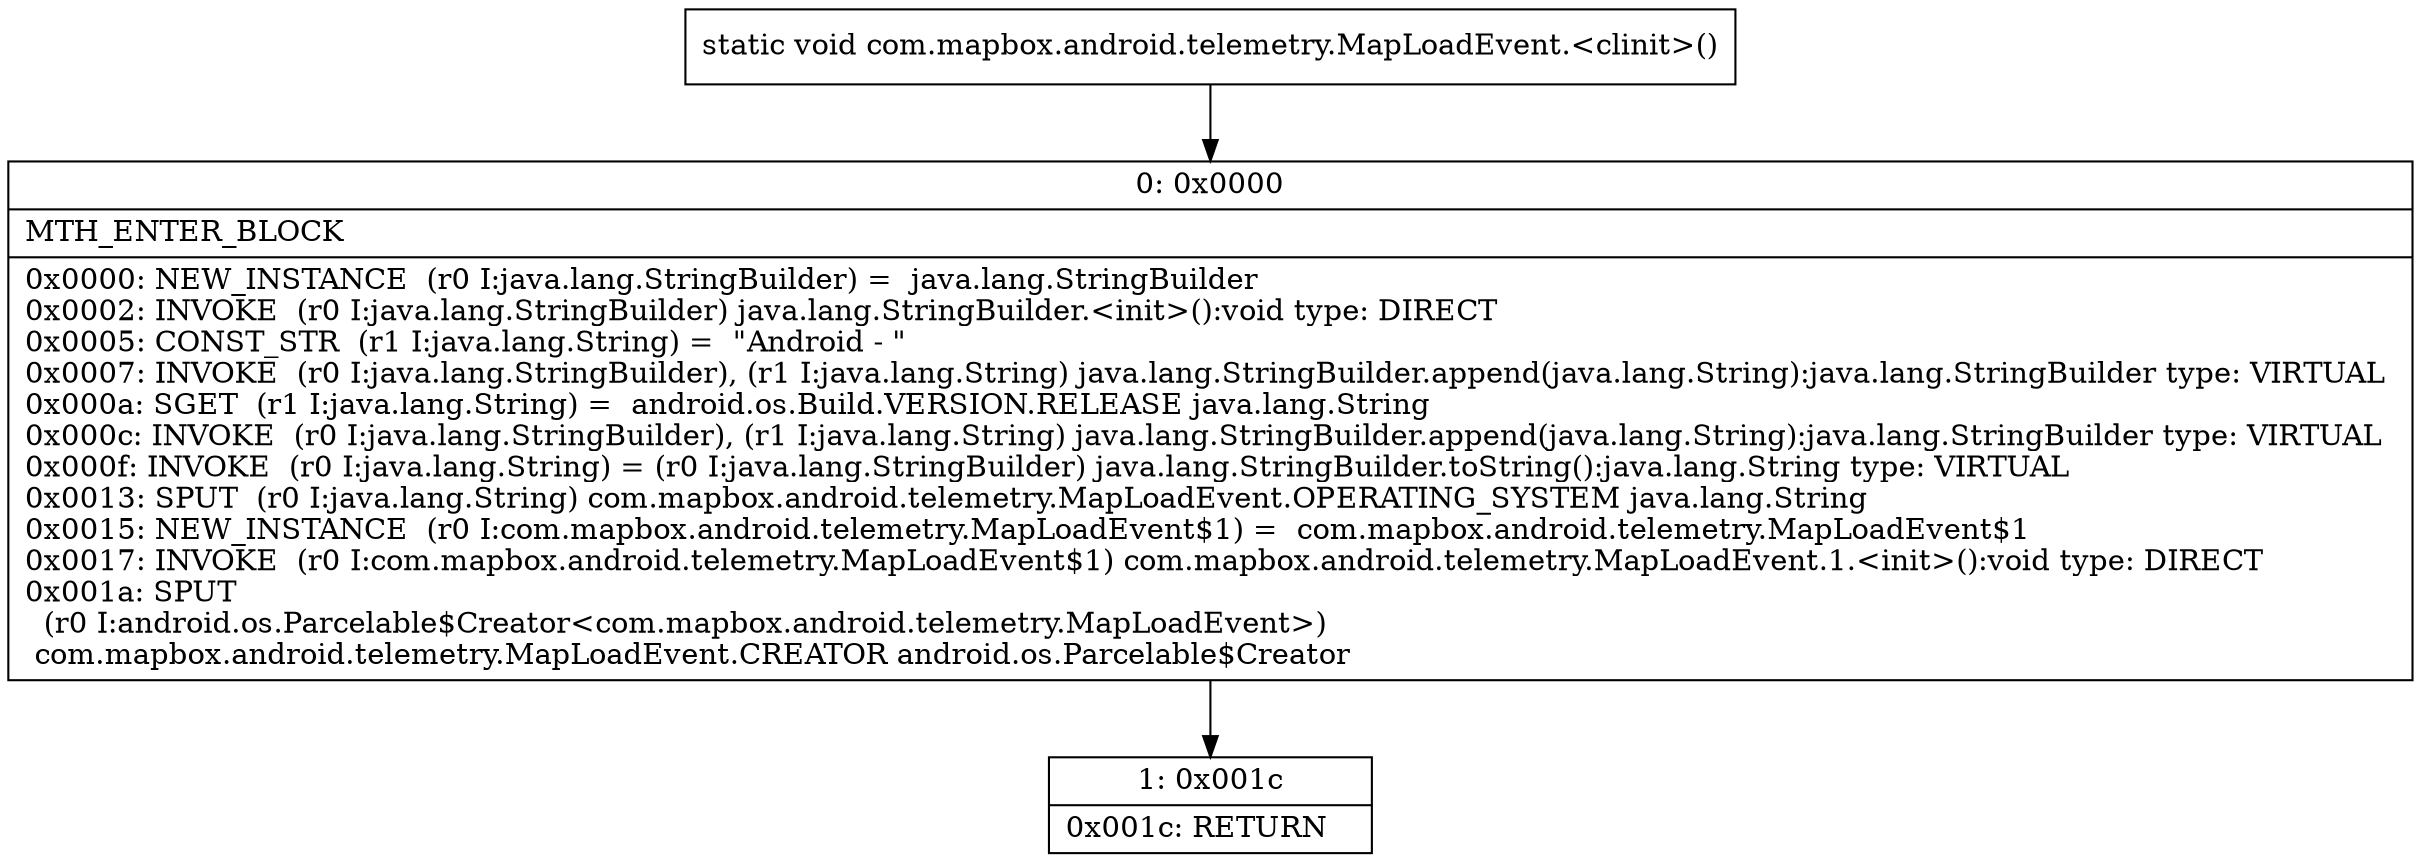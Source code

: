 digraph "CFG forcom.mapbox.android.telemetry.MapLoadEvent.\<clinit\>()V" {
Node_0 [shape=record,label="{0\:\ 0x0000|MTH_ENTER_BLOCK\l|0x0000: NEW_INSTANCE  (r0 I:java.lang.StringBuilder) =  java.lang.StringBuilder \l0x0002: INVOKE  (r0 I:java.lang.StringBuilder) java.lang.StringBuilder.\<init\>():void type: DIRECT \l0x0005: CONST_STR  (r1 I:java.lang.String) =  \"Android \- \" \l0x0007: INVOKE  (r0 I:java.lang.StringBuilder), (r1 I:java.lang.String) java.lang.StringBuilder.append(java.lang.String):java.lang.StringBuilder type: VIRTUAL \l0x000a: SGET  (r1 I:java.lang.String) =  android.os.Build.VERSION.RELEASE java.lang.String \l0x000c: INVOKE  (r0 I:java.lang.StringBuilder), (r1 I:java.lang.String) java.lang.StringBuilder.append(java.lang.String):java.lang.StringBuilder type: VIRTUAL \l0x000f: INVOKE  (r0 I:java.lang.String) = (r0 I:java.lang.StringBuilder) java.lang.StringBuilder.toString():java.lang.String type: VIRTUAL \l0x0013: SPUT  (r0 I:java.lang.String) com.mapbox.android.telemetry.MapLoadEvent.OPERATING_SYSTEM java.lang.String \l0x0015: NEW_INSTANCE  (r0 I:com.mapbox.android.telemetry.MapLoadEvent$1) =  com.mapbox.android.telemetry.MapLoadEvent$1 \l0x0017: INVOKE  (r0 I:com.mapbox.android.telemetry.MapLoadEvent$1) com.mapbox.android.telemetry.MapLoadEvent.1.\<init\>():void type: DIRECT \l0x001a: SPUT  \l  (r0 I:android.os.Parcelable$Creator\<com.mapbox.android.telemetry.MapLoadEvent\>)\l com.mapbox.android.telemetry.MapLoadEvent.CREATOR android.os.Parcelable$Creator \l}"];
Node_1 [shape=record,label="{1\:\ 0x001c|0x001c: RETURN   \l}"];
MethodNode[shape=record,label="{static void com.mapbox.android.telemetry.MapLoadEvent.\<clinit\>() }"];
MethodNode -> Node_0;
Node_0 -> Node_1;
}

